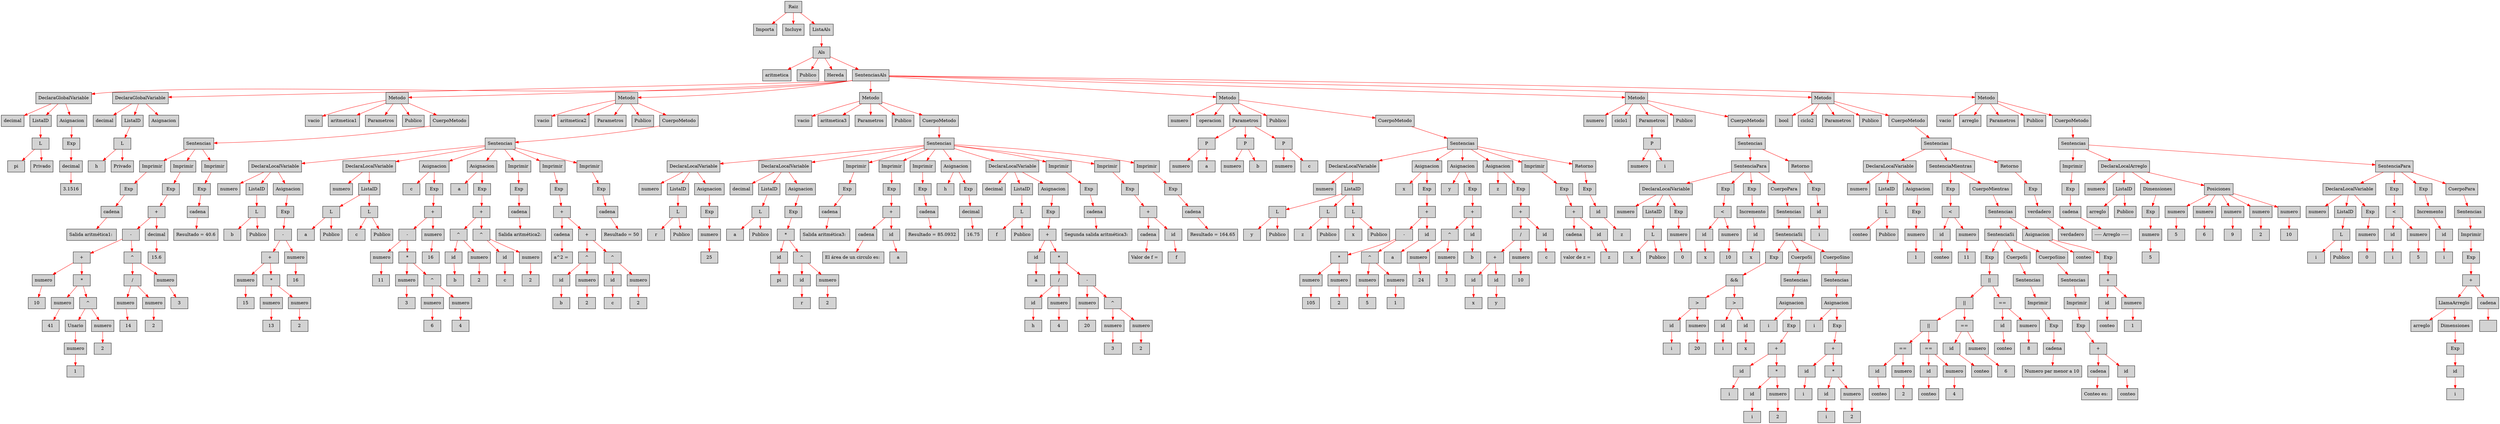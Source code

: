 digraph G {node[shape=box, style=filled]; edge[color=red]
node2042022962[label="Raiz"];
 node2042022962->node1478885951;node1478885951[label="Importa"];
 node2042022962->node603179486;node603179486[label="Incluye"];
 node2042022962->node1945398047;node1945398047[label="ListaAls"];
 node1945398047->node1013775887;node1013775887[label="Als"];
 node1013775887->node1421026375;node1421026375[label="aritmetica"];
 node1013775887->node1764993590;node1764993590[label="Publico"];
 node1013775887->node969906332;node969906332[label="Hereda"];
 node1013775887->node1653114156;node1653114156[label="SentenciasAls"];
 node1653114156->node802427942;node802427942[label="DeclaraGlobalVariable"];
 node802427942->node1531079152;node1531079152[label="decimal"];
 node802427942->node504103292;node504103292[label="ListaID"];
 node504103292->node940267124;node940267124[label="L"];
 node940267124->node938541175;node938541175[label="pi"];
 node940267124->node2134176400;node2134176400[label="Privado"];
 node802427942->node30219243;node30219243[label="Asignacion"];
 node30219243->node1662469456;node1662469456[label="Exp"];
 node1662469456->node1557795837;node1557795837[label="decimal"];
 node1557795837->node77781636;node77781636[label="3.1516"];
 node1653114156->node1834585016;node1834585016[label="DeclaraGlobalVariable"];
 node1834585016->node876441222;node876441222[label="decimal"];
 node1834585016->node947176967;node947176967[label="ListaID"];
 node947176967->node705715575;node705715575[label="L"];
 node705715575->node188024774;node188024774[label="h"];
 node705715575->node1411580280;node1411580280[label="Privado"];
 node1834585016->node1249485061;node1249485061[label="Asignacion"];
 node1653114156->node1655351000;node1655351000[label="Metodo"];
 node1655351000->node1099073148;node1099073148[label="vacio"];
 node1655351000->node224819189;node224819189[label="aritmetica1"];
 node1655351000->node168857301;node168857301[label="Parametros"];
 node1655351000->node1027306793;node1027306793[label="Publico"];
 node1655351000->node1751102868;node1751102868[label="CuerpoMetodo"];
 node1751102868->node1454948021;node1454948021[label="Sentencias"];
 node1454948021->node1481700497;node1481700497[label="Imprimir"];
 node1481700497->node1050951823;node1050951823[label="Exp"];
 node1050951823->node734179802;node734179802[label="cadena"];
 node734179802->node941420289;node941420289[label="Salida aritmética1: "];
 node1454948021->node1740075247;node1740075247[label="Imprimir"];
 node1740075247->node2072769710;node2072769710[label="Exp"];
 node2072769710->node1174001252;node1174001252[label="+"];
 node1174001252->node448945469;node448945469[label="-"];
 node448945469->node1185834626;node1185834626[label="+"];
 node1185834626->node1654965373;node1654965373[label="numero"];
 node1654965373->node1768256699;node1768256699[label="10"];
 node1185834626->node1632040735;node1632040735[label="*"];
 node1632040735->node1424558019;node1424558019[label="numero"];
 node1424558019->node271234575;node271234575[label="41"];
 node1632040735->node1378404381;node1378404381[label="^"];
 node1378404381->node67121992;node67121992[label="Unario"];
 node67121992->node407628564;node407628564[label="numero"];
 node407628564->node1561640156;node1561640156[label="1"];
 node1378404381->node1231613763;node1231613763[label="numero"];
 node1231613763->node1282875221;node1282875221[label="2"];
 node448945469->node186863236;node186863236[label="^"];
 node186863236->node1940513120;node1940513120[label="/"];
 node1940513120->node2100628129;node2100628129[label="numero"];
 node2100628129->node155987941;node155987941[label="14"];
 node1940513120->node403314470;node403314470[label="numero"];
 node403314470->node613701542;node613701542[label="2"];
 node186863236->node1906389399;node1906389399[label="numero"];
 node1906389399->node435817281;node435817281[label="3"];
 node1174001252->node1359060095;node1359060095[label="decimal"];
 node1359060095->node1471076510;node1471076510[label="15.6"];
 node1454948021->node805004917;node805004917[label="Imprimir"];
 node805004917->node1720897736;node1720897736[label="Exp"];
 node1720897736->node992827905;node992827905[label="cadena"];
 node992827905->node451289042;node451289042[label="Resultado = 40.6"];
 node1653114156->node1851394613;node1851394613[label="Metodo"];
 node1851394613->node515806118;node515806118[label="vacio"];
 node1851394613->node1326595874;node1326595874[label="aritmetica2"];
 node1851394613->node1705025949;node1705025949[label="Parametros"];
 node1851394613->node1536496830;node1536496830[label="Publico"];
 node1851394613->node828149705;node828149705[label="CuerpoMetodo"];
 node828149705->node1869172207;node1869172207[label="Sentencias"];
 node1869172207->node254129622;node254129622[label="DeclaraLocalVariable"];
 node254129622->node2087084136;node2087084136[label="numero"];
 node254129622->node697404138;node697404138[label="ListaID"];
 node697404138->node204647426;node204647426[label="L"];
 node204647426->node781919063;node781919063[label="b"];
 node204647426->node1639015372;node1639015372[label="Publico"];
 node254129622->node1146254282;node1146254282[label="Asignacion"];
 node1146254282->node1570346494;node1570346494[label="Exp"];
 node1570346494->node720344193;node720344193[label="-"];
 node720344193->node1084898579;node1084898579[label="+"];
 node1084898579->node397527791;node397527791[label="numero"];
 node397527791->node110533506;node110533506[label="15"];
 node1084898579->node1351306317;node1351306317[label="*"];
 node1351306317->node1096327658;node1096327658[label="numero"];
 node1096327658->node1479011740;node1479011740[label="13"];
 node1351306317->node1793009553;node1793009553[label="numero"];
 node1793009553->node1614608291;node1614608291[label="2"];
 node720344193->node1685015999;node1685015999[label="numero"];
 node1685015999->node54728611;node54728611[label="16"];
 node1869172207->node280185845;node280185845[label="DeclaraLocalVariable"];
 node280185845->node389363631;node389363631[label="numero"];
 node280185845->node162107971;node162107971[label="ListaID"];
 node162107971->node315384538;node315384538[label="L"];
 node315384538->node405438357;node405438357[label="a"];
 node315384538->node647801712;node647801712[label="Publico"];
 node162107971->node1675759210;node1675759210[label="L"];
 node1675759210->node315193982;node315193982[label="c"];
 node1675759210->node1507096933;node1507096933[label="Publico"];
 node1869172207->node441486852;node441486852[label="Asignacion"];
 node441486852->node1764905594;node1764905594[label="c"];
 node441486852->node812765096;node812765096[label="Exp"];
 node812765096->node1242859410;node1242859410[label="+"];
 node1242859410->node1412038778;node1412038778[label="-"];
 node1412038778->node795879687;node795879687[label="numero"];
 node795879687->node297975758;node297975758[label="11"];
 node1412038778->node2131001971;node2131001971[label="*"];
 node2131001971->node2066310201;node2066310201[label="numero"];
 node2066310201->node1430213194;node1430213194[label="3"];
 node2131001971->node1359461356;node1359461356[label="^"];
 node1359461356->node181120165;node181120165[label="numero"];
 node181120165->node980617577;node980617577[label="6"];
 node1359461356->node368161135;node368161135[label="numero"];
 node368161135->node2042994918;node2042994918[label="4"];
 node1242859410->node775718399;node775718399[label="numero"];
 node775718399->node203880720;node203880720[label="16"];
 node1869172207->node340020018;node340020018[label="Asignacion"];
 node340020018->node1087511500;node1087511500[label="a"];
 node340020018->node168525140;node168525140[label="Exp"];
 node168525140->node836696956;node836696956[label="+"];
 node836696956->node133508014;node133508014[label="^"];
 node133508014->node1462324455;node1462324455[label="id"];
 node1462324455->node102333067;node102333067[label="b"];
 node133508014->node1079669807;node1079669807[label="numero"];
 node1079669807->node1859952593;node1859952593[label="2"];
 node836696956->node1938798745;node1938798745[label="^"];
 node1938798745->node1041189185;node1041189185[label="id"];
 node1041189185->node770156963;node770156963[label="c"];
 node1938798745->node667912665;node667912665[label="numero"];
 node667912665->node688563913;node688563913[label="2"];
 node1869172207->node1837869032;node1837869032[label="Imprimir"];
 node1837869032->node2108793163;node2108793163[label="Exp"];
 node2108793163->node652963429;node652963429[label="cadena"];
 node652963429->node1521199263;node1521199263[label="Salida aritmética2: "];
 node1869172207->node1789911237;node1789911237[label="Imprimir"];
 node1789911237->node451194658;node451194658[label="Exp"];
 node451194658->node1736532573;node1736532573[label="+"];
 node1736532573->node1625936226;node1625936226[label="cadena"];
 node1625936226->node1968548978;node1968548978[label="a^2 = "];
 node1736532573->node1249349701;node1249349701[label="+"];
 node1249349701->node646480092;node646480092[label="^"];
 node646480092->node138684334;node138684334[label="id"];
 node138684334->node1344945384;node1344945384[label="b"];
 node646480092->node640248592;node640248592[label="numero"];
 node640248592->node1153794409;node1153794409[label="2"];
 node1249349701->node1830135560;node1830135560[label="^"];
 node1830135560->node1817774910;node1817774910[label="id"];
 node1817774910->node21339214;node21339214[label="c"];
 node1830135560->node1776524230;node1776524230[label="numero"];
 node1776524230->node697195541;node697195541[label="2"];
 node1869172207->node220898017;node220898017[label="Imprimir"];
 node220898017->node547420390;node547420390[label="Exp"];
 node547420390->node1441299103;node1441299103[label="cadena"];
 node1441299103->node249428675;node249428675[label="Resultado = 50"];
 node1653114156->node1446542419;node1446542419[label="Metodo"];
 node1446542419->node1912134074;node1912134074[label="vacio"];
 node1446542419->node1733458328;node1733458328[label="aritmetica3"];
 node1446542419->node104373331;node104373331[label="Parametros"];
 node1446542419->node326607395;node326607395[label="Publico"];
 node1446542419->node611683582;node611683582[label="CuerpoMetodo"];
 node611683582->node1344257873;node1344257873[label="Sentencias"];
 node1344257873->node302476037;node302476037[label="DeclaraLocalVariable"];
 node302476037->node1011852764;node1011852764[label="numero"];
 node302476037->node878042327;node878042327[label="ListaID"];
 node878042327->node421337147;node421337147[label="L"];
 node421337147->node820709214;node820709214[label="r"];
 node421337147->node1900754394;node1900754394[label="Publico"];
 node302476037->node1810033728;node1810033728[label="Asignacion"];
 node1810033728->node449838535;node449838535[label="Exp"];
 node449838535->node1928775735;node1928775735[label="numero"];
 node1928775735->node1513866838;node1513866838[label="25"];
 node1344257873->node650617277;node650617277[label="DeclaraLocalVariable"];
 node650617277->node1124286823;node1124286823[label="decimal"];
 node650617277->node124821056;node124821056[label="ListaID"];
 node124821056->node66969998;node66969998[label="L"];
 node66969998->node405565957;node405565957[label="a"];
 node66969998->node1107103774;node1107103774[label="Publico"];
 node650617277->node1123812607;node1123812607[label="Asignacion"];
 node1123812607->node778140863;node778140863[label="Exp"];
 node778140863->node1428590380;node1428590380[label="*"];
 node1428590380->node2096240758;node2096240758[label="id"];
 node2096240758->node1577787627;node1577787627[label="pi"];
 node1428590380->node2066365201;node2066365201[label="^"];
 node2066365201->node437552311;node437552311[label="id"];
 node437552311->node1984503339;node1984503339[label="r"];
 node2066365201->node1908565105;node1908565105[label="numero"];
 node1908565105->node1528445931;node1528445931[label="2"];
 node1344257873->node1704275203;node1704275203[label="Imprimir"];
 node1704275203->node1528029148;node1528029148[label="Exp"];
 node1528029148->node957405475;node957405475[label="cadena"];
 node957405475->node870279305;node870279305[label="Salida aritmética3: "];
 node1344257873->node2146350788;node2146350788[label="Imprimir"];
 node2146350788->node986082266;node986082266[label="Exp"];
 node986082266->node86008928;node86008928[label="+"];
 node86008928->node1307823981;node1307823981[label="cadena"];
 node1307823981->node1201739905;node1201739905[label="El área de un circulo es: "];
 node86008928->node1320166164;node1320166164[label="id"];
 node1320166164->node1211452870;node1211452870[label="a"];
 node1344257873->node468613898;node468613898[label="Imprimir"];
 node468613898->node1413750246;node1413750246[label="Exp"];
 node1413750246->node455294201;node455294201[label="cadena"];
 node455294201->node2031749414;node2031749414[label="Resultado = 85.0932"];
 node1344257873->node298060580;node298060580[label="Asignacion"];
 node298060580->node1696305111;node1696305111[label="h"];
 node298060580->node1734194041;node1734194041[label="Exp"];
 node1734194041->node1311229325;node1311229325[label="decimal"];
 node1311229325->node2139843142;node2139843142[label="16.75"];
 node1344257873->node1180116823;node1180116823[label="DeclaraLocalVariable"];
 node1180116823->node1285264031;node1285264031[label="decimal"];
 node1180116823->node1012940076;node1012940076[label="ListaID"];
 node1012940076->node404597180;node404597180[label="L"];
 node404597180->node1737447543;node1737447543[label="f"];
 node404597180->node1997545843;node1997545843[label="Publico"];
 node1180116823->node1243937760;node1243937760[label="Asignacion"];
 node1243937760->node1065483089;node1065483089[label="Exp"];
 node1065483089->node575688758;node575688758[label="+"];
 node575688758->node1421731510;node1421731510[label="id"];
 node1421731510->node967568442;node967568442[label="a"];
 node575688758->node163631917;node163631917[label="*"];
 node163631917->node691139523;node691139523[label="/"];
 node691139523->node302135301;node302135301[label="id"];
 node302135301->node1949224003;node1949224003[label="h"];
 node691139523->node2079862864;node2079862864[label="numero"];
 node2079862864->node1567718151;node1567718151[label="4"];
 node163631917->node1588634300;node1588634300[label="-"];
 node1588634300->node1551774205;node1551774205[label="numero"];
 node1551774205->node1723785362;node1723785362[label="20"];
 node1588634300->node817956353;node817956353[label="^"];
 node817956353->node1807742951;node1807742951[label="numero"];
 node1807742951->node1180947124;node1180947124[label="3"];
 node817956353->node1464340634;node1464340634[label="numero"];
 node1464340634->node1862399356;node1862399356[label="2"];
 node1344257873->node2073376692;node2073376692[label="Imprimir"];
 node2073376692->node591113216;node591113216[label="Exp"];
 node591113216->node878752829;node878752829[label="cadena"];
 node878752829->node1420430808;node1420430808[label="Segunda salida aritmética3: "];
 node1344257873->node114341998;node114341998[label="Imprimir"];
 node114341998->node2029342488;node2029342488[label="Exp"];
 node2029342488->node1225121127;node1225121127[label="+"];
 node1225121127->node1304812882;node1304812882[label="cadena"];
 node1304812882->node1314197324;node1314197324[label="Valor de f = "];
 node1225121127->node470422545;node470422545[label="id"];
 node470422545->node2072189970;node2072189970[label="f"];
 node1344257873->node416248189;node416248189[label="Imprimir"];
 node416248189->node2122723911;node2122723911[label="Exp"];
 node2122723911->node845155098;node845155098[label="cadena"];
 node845155098->node1365304008;node1365304008[label="Resultado = 164.65"];
 node1653114156->node843527424;node843527424[label="Metodo"];
 node843527424->node2098998533;node2098998533[label="numero"];
 node843527424->node1326891367;node1326891367[label="operacion"];
 node843527424->node422976751;node422976751[label="Parametros"];
 node422976751->node315803132;node315803132[label="P"];
 node315803132->node238728870;node238728870[label="numero"];
 node315803132->node2011055103;node2011055103[label="a"];
 node422976751->node1588000911;node1588000911[label="P"];
 node1588000911->node1524579202;node1524579202[label="numero"];
 node1588000911->node17512953;node17512953[label="b"];
 node422976751->node72303516;node72303516[label="P"];
 node72303516->node1841606938;node1841606938[label="numero"];
 node72303516->node1315214347;node1315214347[label="c"];
 node843527424->node385398991;node385398991[label="Publico"];
 node843527424->node1750424111;node1750424111[label="CuerpoMetodo"];
 node1750424111->node542210654;node542210654[label="Sentencias"];
 node542210654->node1249867411;node1249867411[label="DeclaraLocalVariable"];
 node1249867411->node420647379;node420647379[label="numero"];
 node1249867411->node1532241148;node1532241148[label="ListaID"];
 node1532241148->node1887184450;node1887184450[label="L"];
 node1887184450->node1099308336;node1099308336[label="y"];
 node1887184450->node1276612826;node1276612826[label="Publico"];
 node1532241148->node916340320;node916340320[label="L"];
 node916340320->node666976455;node666976455[label="z"];
 node916340320->node1449113234;node1449113234[label="Publico"];
 node1532241148->node650018243;node650018243[label="L"];
 node650018243->node1628715594;node1628715594[label="x"];
 node650018243->node1291749847;node1291749847[label="Publico"];
 node542210654->node1732136444;node1732136444[label="Asignacion"];
 node1732136444->node842757309;node842757309[label="x"];
 node1732136444->node1916657370;node1916657370[label="Exp"];
 node1916657370->node1245004155;node1245004155[label="+"];
 node1245004155->node1609675884;node1609675884[label="-"];
 node1609675884->node914795955;node914795955[label="*"];
 node914795955->node709979831;node709979831[label="numero"];
 node709979831->node1250937887;node1250937887[label="105"];
 node914795955->node412046326;node412046326[label="numero"];
 node412046326->node459775585;node459775585[label="2"];
 node1609675884->node987922284;node987922284[label="^"];
 node987922284->node247046939;node247046939[label="numero"];
 node247046939->node1816871385;node1816871385[label="5"];
 node987922284->node1266175655;node1266175655[label="numero"];
 node1266175655->node1648906683;node1648906683[label="1"];
 node1245004155->node564828050;node564828050[label="id"];
 node564828050->node400117751;node400117751[label="a"];
 node542210654->node517809885;node517809885[label="Asignacion"];
 node517809885->node1052277044;node1052277044[label="y"];
 node517809885->node1264283510;node1264283510[label="Exp"];
 node1264283510->node379594525;node379594525[label="+"];
 node379594525->node1631326426;node1631326426[label="^"];
 node1631326426->node481338384;node481338384[label="numero"];
 node481338384->node209737775;node209737775[label="24"];
 node1631326426->node462360173;node462360173[label="numero"];
 node462360173->node439641862;node439641862[label="3"];
 node379594525->node54378612;node54378612[label="id"];
 node54378612->node225616156;node225616156[label="b"];
 node542210654->node1852652217;node1852652217[label="Asignacion"];
 node1852652217->node1465416741;node1465416741[label="z"];
 node1852652217->node982202586;node982202586[label="Exp"];
 node982202586->node577307862;node577307862[label="+"];
 node577307862->node626416336;node626416336[label="/"];
 node626416336->node838578955;node838578955[label="+"];
 node838578955->node1389694982;node1389694982[label="id"];
 node1389694982->node946921790;node946921790[label="x"];
 node838578955->node795323450;node795323450[label="id"];
 node795323450->node1139286326;node1139286326[label="y"];
 node626416336->node960973933;node960973933[label="numero"];
 node960973933->node100737898;node100737898[label="10"];
 node577307862->node336943596;node336943596[label="id"];
 node336943596->node376843209;node376843209[label="c"];
 node542210654->node357644622;node357644622[label="Imprimir"];
 node357644622->node440681213;node440681213[label="Exp"];
 node440681213->node606122592;node606122592[label="+"];
 node606122592->node53476686;node53476686[label="cadena"];
 node53476686->node531115820;node531115820[label="valor de z = "];
 node606122592->node658757006;node658757006[label="id"];
 node658757006->node114409652;node114409652[label="z"];
 node542210654->node2053675181;node2053675181[label="Retorno"];
 node2053675181->node619125123;node619125123[label="Exp"];
 node619125123->node498157364;node498157364[label="id"];
 node498157364->node359526486;node359526486[label="z"];
 node1653114156->node729722790;node729722790[label="Metodo"];
 node729722790->node935956555;node935956555[label="numero"];
 node729722790->node550959457;node550959457[label="ciclo1"];
 node729722790->node1514357357;node1514357357[label="Parametros"];
 node1514357357->node69125404;node69125404[label="P"];
 node69125404->node2133743132;node2133743132[label="numero"];
 node69125404->node1747232105;node1747232105[label="i"];
 node729722790->node682934826;node682934826[label="Publico"];
 node729722790->node1525732357;node1525732357[label="CuerpoMetodo"];
 node1525732357->node1474557937;node1474557937[label="Sentencias"];
 node1474557937->node438374281;node438374281[label="SentenciaPara"];
 node438374281->node336214901;node336214901[label="DeclaraLocalVariable"];
 node336214901->node1216775437;node1216775437[label="numero"];
 node336214901->node1224595;node1224595[label="ListaID"];
 node1224595->node308127071;node308127071[label="L"];
 node308127071->node1464464882;node1464464882[label="x"];
 node308127071->node731626747;node731626747[label="Publico"];
 node336214901->node1054924844;node1054924844[label="Exp"];
 node1054924844->node1105776114;node1105776114[label="numero"];
 node1105776114->node1494632024;node1494632024[label="0"];
 node438374281->node798774757;node798774757[label="Exp"];
 node798774757->node373563834;node373563834[label="<"];
 node373563834->node298117597;node298117597[label="id"];
 node298117597->node2047564091;node2047564091[label="x"];
 node373563834->node930420962;node930420962[label="numero"];
 node930420962->node9152071;node9152071[label="10"];
 node438374281->node917978506;node917978506[label="Exp"];
 node917978506->node374700262;node374700262[label="Incremento"];
 node374700262->node158908614;node158908614[label="id"];
 node158908614->node1411184176;node1411184176[label="x"];
 node438374281->node1539885652;node1539885652[label="CuerpoPara"];
 node1539885652->node1726417795;node1726417795[label="Sentencias"];
 node1726417795->node701925737;node701925737[label="SentenciaSi"];
 node701925737->node449337109;node449337109[label="Exp"];
 node449337109->node131052658;node131052658[label="&&"];
 node131052658->node1495931931;node1495931931[label=">"];
 node1495931931->node1143622550;node1143622550[label="id"];
 node1143622550->node478338297;node478338297[label="i"];
 node1495931931->node1721014079;node1721014079[label="numero"];
 node1721014079->node1868010802;node1868010802[label="20"];
 node131052658->node2042041781;node2042041781[label=">"];
 node2042041781->node1943567214;node1943567214[label="id"];
 node1943567214->node825698117;node825698117[label="i"];
 node2042041781->node1645926996;node1645926996[label="id"];
 node1645926996->node591487263;node591487263[label="x"];
 node701925737->node326270226;node326270226[label="CuerpoSi"];
 node326270226->node469200182;node469200182[label="Sentencias"];
 node469200182->node789306470;node789306470[label="Asignacion"];
 node789306470->node132778241;node132778241[label="i"];
 node789306470->node124808707;node124808707[label="Exp"];
 node124808707->node659438854;node659438854[label="+"];
 node659438854->node1456946533;node1456946533[label="id"];
 node1456946533->node27432127;node27432127[label="i"];
 node659438854->node94827262;node94827262[label="*"];
 node94827262->node1398163777;node1398163777[label="id"];
 node1398163777->node1015380571;node1015380571[label="i"];
 node94827262->node689378840;node689378840[label="numero"];
 node689378840->node462696646;node462696646[label="2"];
 node701925737->node2062118580;node2062118580[label="CuerpoSino"];
 node2062118580->node1839830032;node1839830032[label="Sentencias"];
 node1839830032->node2082465899;node2082465899[label="Asignacion"];
 node2082465899->node1186460974;node1186460974[label="i"];
 node2082465899->node1998241666;node1998241666[label="Exp"];
 node1998241666->node1446165605;node1446165605[label="+"];
 node1446165605->node1441614456;node1441614456[label="id"];
 node1441614456->node747297646;node747297646[label="i"];
 node1446165605->node240031698;node240031698[label="*"];
 node240031698->node1306317802;node1306317802[label="id"];
 node1306317802->node1918758563;node1918758563[label="i"];
 node240031698->node141957677;node141957677[label="numero"];
 node141957677->node1929178358;node1929178358[label="2"];
 node1474557937->node1494491840;node1494491840[label="Retorno"];
 node1494491840->node1151461303;node1151461303[label="Exp"];
 node1151461303->node2092841596;node2092841596[label="id"];
 node2092841596->node1773199937;node1773199937[label="i"];
 node1653114156->node298504085;node298504085[label="Metodo"];
 node298504085->node1511853636;node1511853636[label="bool"];
 node298504085->node1467855521;node1467855521[label="ciclo2"];
 node298504085->node959574245;node959574245[label="Parametros"];
 node298504085->node2126526001;node2126526001[label="Publico"];
 node298504085->node1276995715;node1276995715[label="CuerpoMetodo"];
 node1276995715->node1984901915;node1984901915[label="Sentencias"];
 node1984901915->node1087325167;node1087325167[label="DeclaraLocalVariable"];
 node1087325167->node1061262457;node1061262457[label="numero"];
 node1087325167->node415218274;node415218274[label="ListaID"];
 node415218274->node401053061;node401053061[label="L"];
 node401053061->node764247213;node764247213[label="conteo"];
 node401053061->node509400889;node509400889[label="Publico"];
 node1087325167->node2069168698;node2069168698[label="Asignacion"];
 node2069168698->node1345710952;node1345710952[label="Exp"];
 node1345710952->node379293143;node379293143[label="numero"];
 node379293143->node1845916962;node1845916962[label="1"];
 node1984901915->node1024585226;node1024585226[label="SentenciaMientras"];
 node1024585226->node1107307627;node1107307627[label="Exp"];
 node1107307627->node138405065;node138405065[label="<"];
 node138405065->node1439514505;node1439514505[label="id"];
 node1439514505->node1730083460;node1730083460[label="conteo"];
 node138405065->node608100728;node608100728[label="numero"];
 node608100728->node1397772442;node1397772442[label="11"];
 node1024585226->node1876761614;node1876761614[label="CuerpoMientras"];
 node1876761614->node2139558315;node2139558315[label="Sentencias"];
 node2139558315->node744557058;node744557058[label="SentenciaSi"];
 node744557058->node2103724948;node2103724948[label="Exp"];
 node2103724948->node2052986202;node2052986202[label="||"];
 node2052986202->node1024678387;node1024678387[label="||"];
 node1024678387->node428242249;node428242249[label="||"];
 node428242249->node1189197062;node1189197062[label="=="];
 node1189197062->node1285528645;node1285528645[label="id"];
 node1285528645->node1810139364;node1810139364[label="conteo"];
 node1189197062->node1096975596;node1096975596[label="numero"];
 node1096975596->node182468675;node182468675[label="2"];
 node428242249->node976066798;node976066798[label="=="];
 node976066798->node1967232231;node1967232231[label="id"];
 node1967232231->node542190407;node542190407[label="conteo"];
 node976066798->node674989398;node674989398[label="numero"];
 node674989398->node2122809943;node2122809943[label="4"];
 node1024678387->node127453132;node127453132[label="=="];
 node127453132->node783994731;node783994731[label="id"];
 node783994731->node1516240607;node1516240607[label="conteo"];
 node127453132->node411589369;node411589369[label="numero"];
 node411589369->node1500469379;node1500469379[label="6"];
 node2052986202->node567674194;node567674194[label="=="];
 node567674194->node81440433;node81440433[label="id"];
 node81440433->node1591702337;node1591702337[label="conteo"];
 node567674194->node2102887257;node2102887257[label="numero"];
 node2102887257->node1815803188;node1815803188[label="8"];
 node744557058->node1036284196;node1036284196[label="CuerpoSi"];
 node1036284196->node413419686;node413419686[label="Sentencias"];
 node413419686->node1504202144;node1504202144[label="Imprimir"];
 node1504202144->node1652588788;node1652588788[label="Exp"];
 node1652588788->node2094235857;node2094235857[label="cadena"];
 node2094235857->node1174931093;node1174931093[label="Numero par menor a 10"];
 node744557058->node1574344377;node1574344377[label="CuerpoSino"];
 node1574344377->node1001859799;node1001859799[label="Sentencias"];
 node1001859799->node1526919288;node1526919288[label="Imprimir"];
 node1526919288->node1572366627;node1572366627[label="Exp"];
 node1572366627->node884100979;node884100979[label="+"];
 node884100979->node919677600;node919677600[label="cadena"];
 node919677600->node2048695602;node2048695602[label="Conteo es: "];
 node884100979->node1693651491;node1693651491[label="id"];
 node1693651491->node1109131289;node1109131289[label="conteo"];
 node2139558315->node2099750608;node2099750608[label="Asignacion"];
 node2099750608->node1665941835;node1665941835[label="conteo"];
 node2099750608->node533865739;node533865739[label="Exp"];
 node533865739->node1030545952;node1030545952[label="+"];
 node1030545952->node2109592187;node2109592187[label="id"];
 node2109592187->node2096796318;node2096796318[label="conteo"];
 node1030545952->node1913522807;node1913522807[label="numero"];
 node1913522807->node673811444;node673811444[label="1"];
 node1984901915->node991214208;node991214208[label="Retorno"];
 node991214208->node324182302;node324182302[label="Exp"];
 node324182302->node294476977;node294476977[label="verdadero"];
 node294476977->node1964966751;node1964966751[label="verdadero"];
 node1653114156->node1807837126;node1807837126[label="Metodo"];
 node1807837126->node1839034865;node1839034865[label="vacio"];
 node1807837126->node378458151;node378458151[label="arreglo"];
 node1807837126->node461782098;node461782098[label="Parametros"];
 node1807837126->node2073659315;node2073659315[label="Publico"];
 node1807837126->node2106418120;node2106418120[label="CuerpoMetodo"];
 node2106418120->node492997558;node492997558[label="Sentencias"];
 node492997558->node934039780;node934039780[label="Imprimir"];
 node934039780->node12578237;node12578237[label="Exp"];
 node12578237->node372919617;node372919617[label="cadena"];
 node372919617->node529292043;node529292043[label="----- Arreglo -----"];
 node492997558->node1257374574;node1257374574[label="DeclaraLocalArreglo"];
 node1257374574->node895475080;node895475080[label="numero"];
 node1257374574->node1900793383;node1900793383[label="ListaID"];
 node1900793383->node207787782;node207787782[label="arreglo"];
 node1900793383->node1448152215;node1448152215[label="Publico"];
 node1257374574->node489240648;node489240648[label="Dimensiones"];
 node489240648->node842856252;node842856252[label="Exp"];
 node842856252->node721325274;node721325274[label="numero"];
 node721325274->node1955924134;node1955924134[label="5"];
 node1257374574->node539661572;node539661572[label="Posiciones"];
 node539661572->node1970930474;node1970930474[label="numero"];
 node1970930474->node725408003;node725408003[label="5"];
 node539661572->node1999647994;node1999647994[label="numero"];
 node1999647994->node63315373;node63315373[label="6"];
 node539661572->node645938604;node645938604[label="numero"];
 node645938604->node1807293630;node1807293630[label="9"];
 node539661572->node492331735;node492331735[label="numero"];
 node492331735->node784351140;node784351140[label="2"];
 node539661572->node151657101;node151657101[label="numero"];
 node151657101->node720743422;node720743422[label="10"];
 node492997558->node1952787117;node1952787117[label="SentenciaPara"];
 node1952787117->node1542915738;node1542915738[label="DeclaraLocalVariable"];
 node1542915738->node40939803;node40939803[label="numero"];
 node1542915738->node98390256;node98390256[label="ListaID"];
 node98390256->node1487942308;node1487942308[label="L"];
 node1487942308->node990919934;node990919934[label="i"];
 node1487942308->node1022343918;node1022343918[label="Publico"];
 node1542915738->node1406805843;node1406805843[label="Exp"];
 node1406805843->node178653854;node178653854[label="numero"];
 node178653854->node812327160;node812327160[label="0"];
 node1952787117->node1905444049;node1905444049[label="Exp"];
 node1905444049->node1936758031;node1936758031[label="<"];
 node1936758031->node1228444421;node1228444421[label="id"];
 node1228444421->node549258810;node549258810[label="i"];
 node1936758031->node1206844080;node1206844080[label="numero"];
 node1206844080->node818010031;node818010031[label="5"];
 node1952787117->node1030539785;node1030539785[label="Exp"];
 node1030539785->node1965594440;node1965594440[label="Incremento"];
 node1965594440->node1168361511;node1168361511[label="id"];
 node1168361511->node2078348179;node2078348179[label="i"];
 node1952787117->node545694308;node545694308[label="CuerpoPara"];
 node545694308->node296084459;node296084459[label="Sentencias"];
 node296084459->node1243407112;node1243407112[label="Imprimir"];
 node1243407112->node957484115;node957484115[label="Exp"];
 node957484115->node747768983;node747768983[label="+"];
 node747768983->node311826517;node311826517[label="LlamaArreglo"];
 node311826517->node1069530540;node1069530540[label="arreglo"];
 node311826517->node384196252;node384196252[label="Dimensiones"];
 node384196252->node707534435;node707534435[label="Exp"];
 node707534435->node148570051;node148570051[label="id"];
 node148570051->node1246388649;node1246388649[label="i"];
 node747768983->node1853670594;node1853670594[label="cadena"];
 node1853670594->node619253864;node619253864[label=" "];

}
